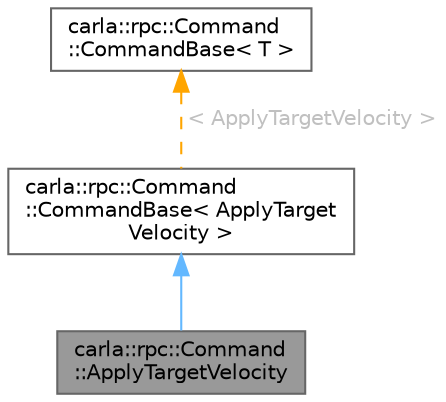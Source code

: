 digraph "carla::rpc::Command::ApplyTargetVelocity"
{
 // INTERACTIVE_SVG=YES
 // LATEX_PDF_SIZE
  bgcolor="transparent";
  edge [fontname=Helvetica,fontsize=10,labelfontname=Helvetica,labelfontsize=10];
  node [fontname=Helvetica,fontsize=10,shape=box,height=0.2,width=0.4];
  Node1 [id="Node000001",label="carla::rpc::Command\l::ApplyTargetVelocity",height=0.2,width=0.4,color="gray40", fillcolor="grey60", style="filled", fontcolor="black",tooltip=" "];
  Node2 -> Node1 [id="edge1_Node000001_Node000002",dir="back",color="steelblue1",style="solid",tooltip=" "];
  Node2 [id="Node000002",label="carla::rpc::Command\l::CommandBase\< ApplyTarget\lVelocity \>",height=0.2,width=0.4,color="gray40", fillcolor="white", style="filled",URL="$d0/d4c/structcarla_1_1rpc_1_1Command_1_1CommandBase.html",tooltip=" "];
  Node3 -> Node2 [id="edge2_Node000002_Node000003",dir="back",color="orange",style="dashed",tooltip=" ",label=" \< ApplyTargetVelocity \>",fontcolor="grey" ];
  Node3 [id="Node000003",label="carla::rpc::Command\l::CommandBase\< T \>",height=0.2,width=0.4,color="gray40", fillcolor="white", style="filled",URL="$d0/d4c/structcarla_1_1rpc_1_1Command_1_1CommandBase.html",tooltip=" "];
}
